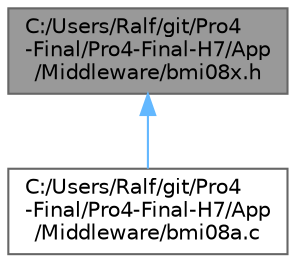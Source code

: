 digraph "C:/Users/Ralf/git/Pro4-Final/Pro4-Final-H7/App/Middleware/bmi08x.h"
{
 // LATEX_PDF_SIZE
  bgcolor="transparent";
  edge [fontname=Helvetica,fontsize=10,labelfontname=Helvetica,labelfontsize=10];
  node [fontname=Helvetica,fontsize=10,shape=box,height=0.2,width=0.4];
  Node1 [id="Node000001",label="C:/Users/Ralf/git/Pro4\l-Final/Pro4-Final-H7/App\l/Middleware/bmi08x.h",height=0.2,width=0.4,color="gray40", fillcolor="grey60", style="filled", fontcolor="black",tooltip="Sensor Driver for BMI08x family of sensors."];
  Node1 -> Node2 [id="edge1_Node000001_Node000002",dir="back",color="steelblue1",style="solid",tooltip=" "];
  Node2 [id="Node000002",label="C:/Users/Ralf/git/Pro4\l-Final/Pro4-Final-H7/App\l/Middleware/bmi08a.c",height=0.2,width=0.4,color="grey40", fillcolor="white", style="filled",URL="$bmi08a_8c.html",tooltip=" "];
}
